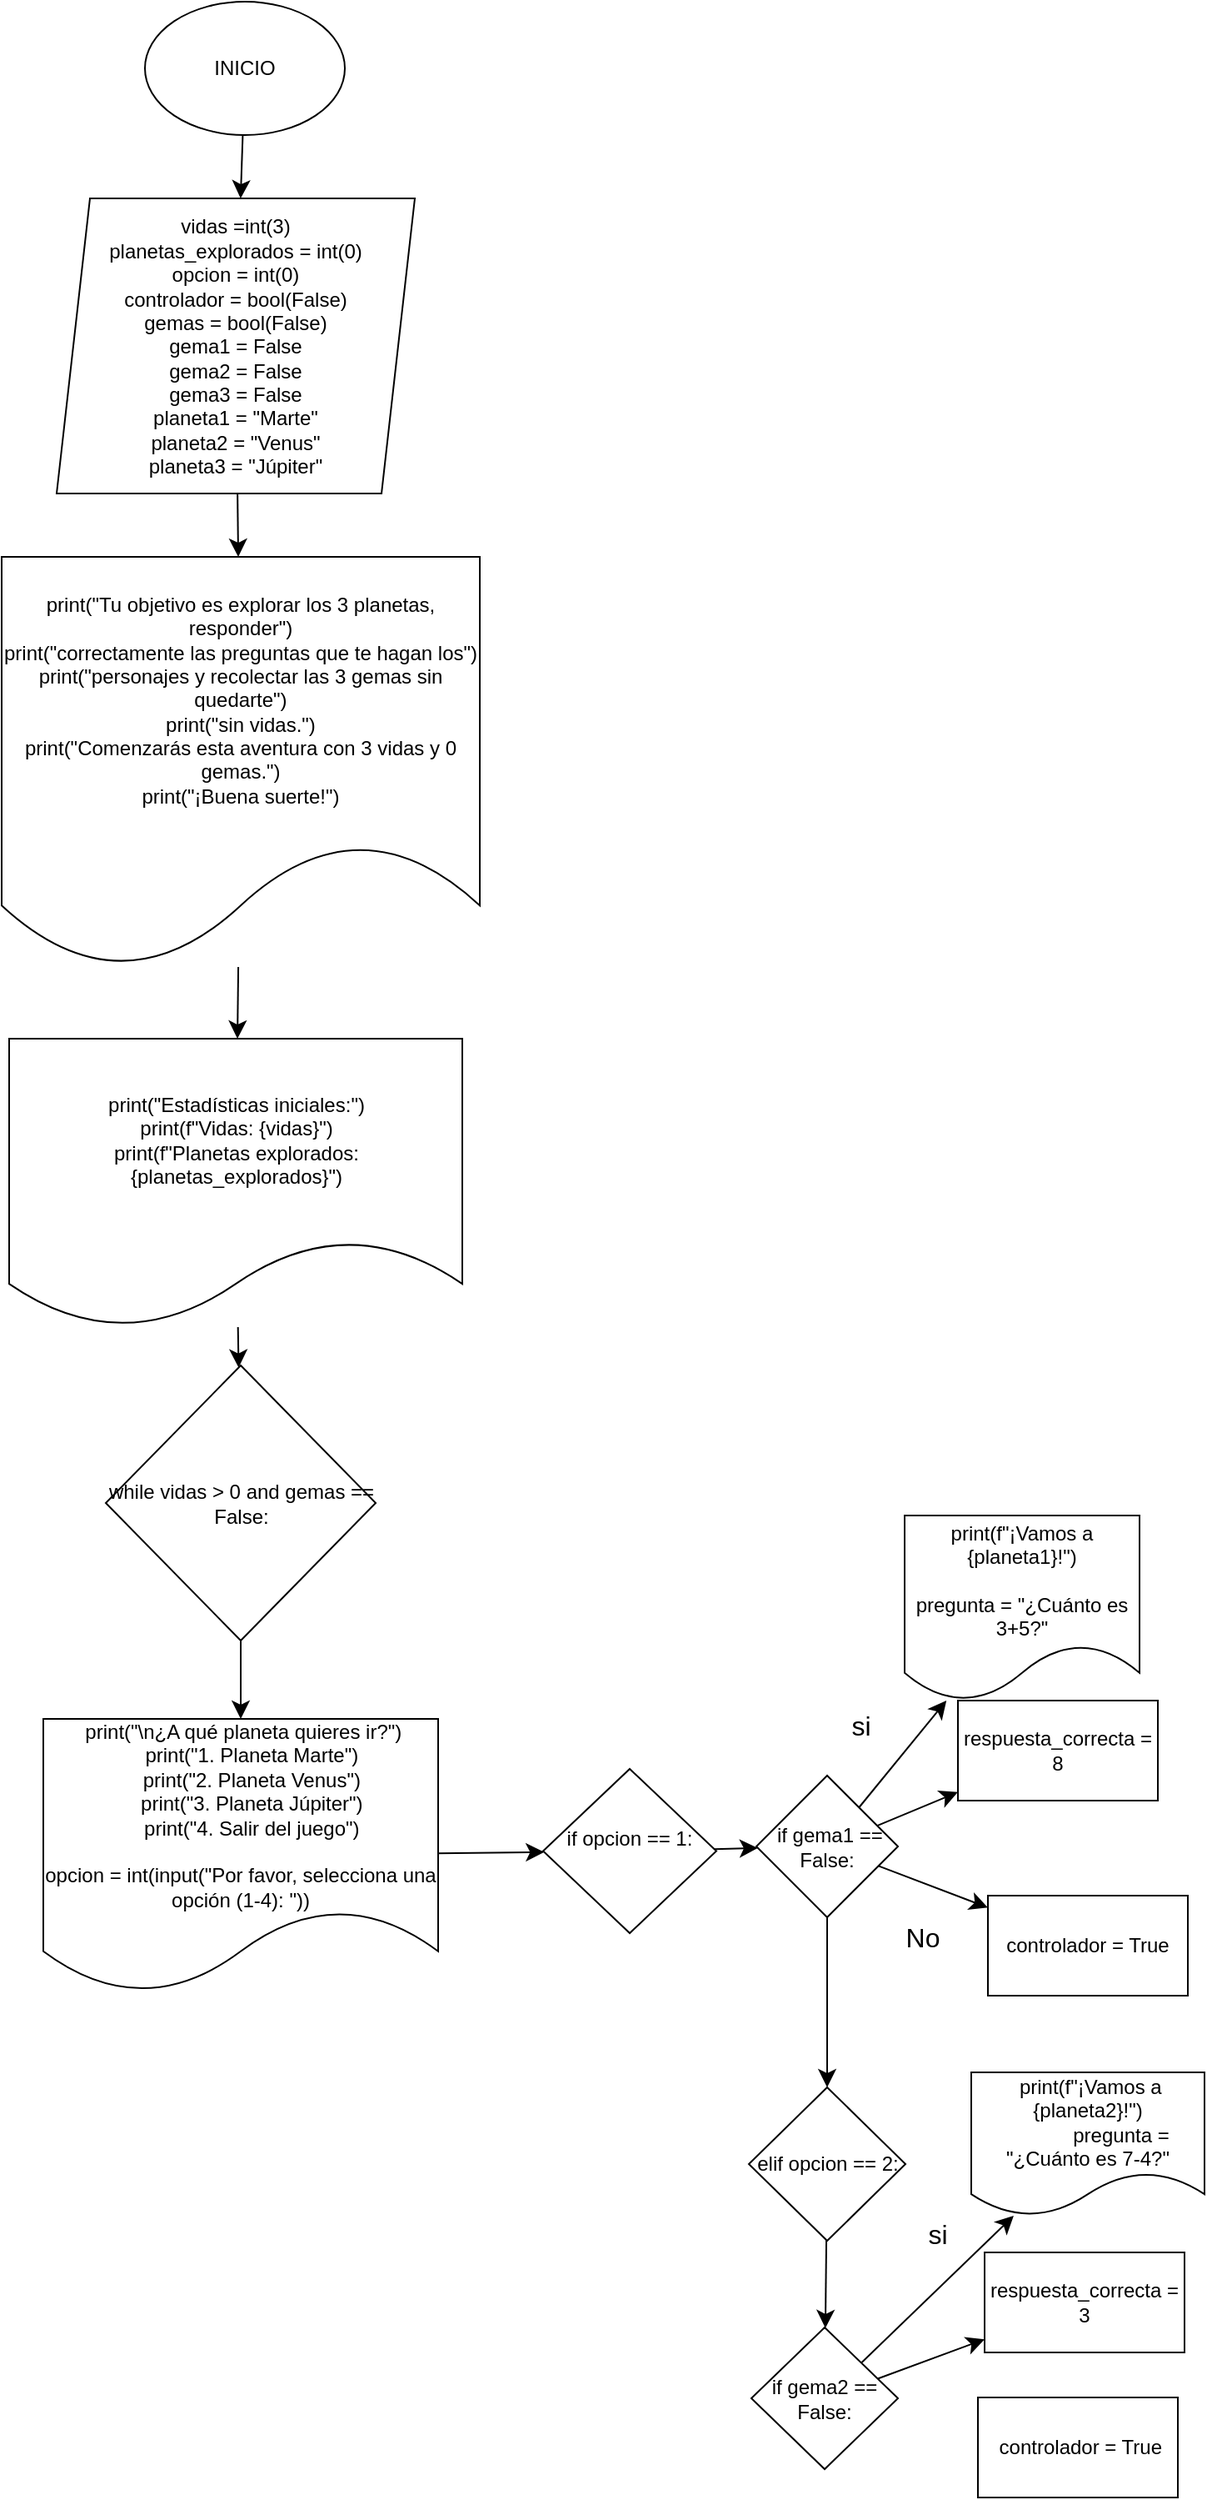 <mxfile version="24.9.0">
  <diagram name="Página-1" id="W4fJ-3JsbLzkZUoCvN_L">
    <mxGraphModel dx="4479" dy="2025" grid="0" gridSize="10" guides="1" tooltips="1" connect="1" arrows="1" fold="1" page="0" pageScale="1" pageWidth="827" pageHeight="1169" math="0" shadow="0">
      <root>
        <mxCell id="0" />
        <mxCell id="1" parent="0" />
        <mxCell id="KyeWPsFgRFGMk8H_n_iJ-14" value="" style="edgeStyle=none;curved=1;rounded=0;orthogonalLoop=1;jettySize=auto;html=1;fontSize=12;startSize=8;endSize=8;" parent="1" source="KyeWPsFgRFGMk8H_n_iJ-1" target="KyeWPsFgRFGMk8H_n_iJ-2" edge="1">
          <mxGeometry relative="1" as="geometry" />
        </mxCell>
        <mxCell id="KyeWPsFgRFGMk8H_n_iJ-1" value="INICIO" style="ellipse;whiteSpace=wrap;html=1;" parent="1" vertex="1">
          <mxGeometry x="-3301" y="-906" width="120" height="80" as="geometry" />
        </mxCell>
        <mxCell id="oSoX7snds7X8gOdMd6aF-5" value="" style="edgeStyle=none;curved=1;rounded=0;orthogonalLoop=1;jettySize=auto;html=1;fontSize=12;startSize=8;endSize=8;" edge="1" parent="1" source="KyeWPsFgRFGMk8H_n_iJ-2" target="oSoX7snds7X8gOdMd6aF-4">
          <mxGeometry relative="1" as="geometry" />
        </mxCell>
        <mxCell id="KyeWPsFgRFGMk8H_n_iJ-2" value="vidas =int(3)&lt;br&gt;planetas_explorados = int(0)&lt;br&gt;opcion = int(0)&lt;br&gt;controlador = bool(False)&lt;br&gt;gemas = bool(False)&lt;br&gt;gema1 = False&lt;br&gt;gema2 = False&lt;br&gt;gema3 = False&lt;br&gt;planeta1 = &quot;Marte&quot;&lt;br&gt;planeta2 = &quot;Venus&quot;&lt;br&gt;planeta3 = &quot;Júpiter&quot;" style="shape=parallelogram;perimeter=parallelogramPerimeter;whiteSpace=wrap;html=1;fixedSize=1;" parent="1" vertex="1">
          <mxGeometry x="-3354" y="-788" width="215" height="177" as="geometry" />
        </mxCell>
        <mxCell id="f43pLu_u4bK0ErfQMYao-5" style="edgeStyle=none;curved=1;rounded=0;orthogonalLoop=1;jettySize=auto;html=1;exitX=0.75;exitY=1;exitDx=0;exitDy=0;fontSize=12;startSize=8;endSize=8;" parent="1" source="KyeWPsFgRFGMk8H_n_iJ-2" target="KyeWPsFgRFGMk8H_n_iJ-2" edge="1">
          <mxGeometry relative="1" as="geometry" />
        </mxCell>
        <mxCell id="oSoX7snds7X8gOdMd6aF-9" value="" style="edgeStyle=none;curved=1;rounded=0;orthogonalLoop=1;jettySize=auto;html=1;fontSize=12;startSize=8;endSize=8;" edge="1" parent="1" source="oSoX7snds7X8gOdMd6aF-4" target="oSoX7snds7X8gOdMd6aF-8">
          <mxGeometry relative="1" as="geometry" />
        </mxCell>
        <mxCell id="oSoX7snds7X8gOdMd6aF-4" value="&lt;br&gt;print(&quot;Tu objetivo es explorar los 3 planetas, responder&quot;)&lt;br&gt;print(&quot;correctamente las preguntas que te hagan los&quot;)&lt;br&gt;print(&quot;personajes y recolectar las 3 gemas sin quedarte&quot;)&lt;br&gt;print(&quot;sin vidas.&quot;)&lt;br&gt;print(&quot;Comenzarás esta aventura con 3 vidas y 0 gemas.&quot;)&lt;br&gt;print(&quot;¡Buena suerte!&quot;)&lt;div&gt;&lt;br/&gt;&lt;/div&gt;" style="shape=document;whiteSpace=wrap;html=1;boundedLbl=1;" vertex="1" parent="1">
          <mxGeometry x="-3387" y="-573" width="287" height="246" as="geometry" />
        </mxCell>
        <mxCell id="oSoX7snds7X8gOdMd6aF-11" value="" style="edgeStyle=none;curved=1;rounded=0;orthogonalLoop=1;jettySize=auto;html=1;fontSize=12;startSize=8;endSize=8;" edge="1" parent="1" source="oSoX7snds7X8gOdMd6aF-8" target="oSoX7snds7X8gOdMd6aF-10">
          <mxGeometry relative="1" as="geometry" />
        </mxCell>
        <mxCell id="oSoX7snds7X8gOdMd6aF-8" value="print(&quot;Estadísticas iniciales:&quot;)&lt;br&gt;print(f&quot;Vidas: {vidas}&quot;)&lt;br&gt;print(f&quot;Planetas explorados: {planetas_explorados}&quot;)" style="shape=document;whiteSpace=wrap;html=1;boundedLbl=1;" vertex="1" parent="1">
          <mxGeometry x="-3382.5" y="-284" width="272" height="173" as="geometry" />
        </mxCell>
        <mxCell id="oSoX7snds7X8gOdMd6aF-13" value="" style="edgeStyle=none;curved=1;rounded=0;orthogonalLoop=1;jettySize=auto;html=1;fontSize=12;startSize=8;endSize=8;" edge="1" parent="1" source="oSoX7snds7X8gOdMd6aF-10" target="oSoX7snds7X8gOdMd6aF-12">
          <mxGeometry relative="1" as="geometry" />
        </mxCell>
        <mxCell id="oSoX7snds7X8gOdMd6aF-10" value="while vidas &amp;gt; 0 and gemas == False:" style="rhombus;whiteSpace=wrap;html=1;" vertex="1" parent="1">
          <mxGeometry x="-3324.5" y="-88" width="162" height="165" as="geometry" />
        </mxCell>
        <mxCell id="oSoX7snds7X8gOdMd6aF-15" value="" style="edgeStyle=none;curved=1;rounded=0;orthogonalLoop=1;jettySize=auto;html=1;fontSize=12;startSize=8;endSize=8;" edge="1" parent="1" source="oSoX7snds7X8gOdMd6aF-12" target="oSoX7snds7X8gOdMd6aF-14">
          <mxGeometry relative="1" as="geometry" />
        </mxCell>
        <mxCell id="oSoX7snds7X8gOdMd6aF-12" value="&amp;nbsp;print(&quot;\n¿A qué planeta quieres ir?&quot;)&lt;br&gt;&amp;nbsp;&amp;nbsp;&amp;nbsp; print(&quot;1. Planeta Marte&quot;)&lt;br&gt;&amp;nbsp;&amp;nbsp;&amp;nbsp; print(&quot;2. Planeta Venus&quot;)&lt;br&gt;&amp;nbsp;&amp;nbsp;&amp;nbsp; print(&quot;3. Planeta Júpiter&quot;)&lt;br&gt;&lt;div&gt;&amp;nbsp;&amp;nbsp;&amp;nbsp; print(&quot;4. Salir del juego&quot;)&lt;/div&gt;&lt;div&gt;&lt;br&gt;&lt;/div&gt;&lt;div&gt;opcion = int(input(&quot;Por favor, selecciona una opción (1-4): &quot;))&lt;br&gt;&lt;/div&gt;" style="shape=document;whiteSpace=wrap;html=1;boundedLbl=1;" vertex="1" parent="1">
          <mxGeometry x="-3362" y="124" width="237" height="164" as="geometry" />
        </mxCell>
        <mxCell id="oSoX7snds7X8gOdMd6aF-18" value="" style="edgeStyle=none;curved=1;rounded=0;orthogonalLoop=1;jettySize=auto;html=1;fontSize=12;startSize=8;endSize=8;" edge="1" parent="1" source="oSoX7snds7X8gOdMd6aF-14" target="oSoX7snds7X8gOdMd6aF-17">
          <mxGeometry relative="1" as="geometry" />
        </mxCell>
        <mxCell id="oSoX7snds7X8gOdMd6aF-14" value="if opcion == 1:&lt;br&gt;&amp;nbsp;&amp;nbsp;&amp;nbsp;&amp;nbsp;&amp;nbsp;&amp;nbsp; " style="rhombus;whiteSpace=wrap;html=1;" vertex="1" parent="1">
          <mxGeometry x="-3062" y="154" width="104" height="98.5" as="geometry" />
        </mxCell>
        <mxCell id="oSoX7snds7X8gOdMd6aF-16" value="print(f&quot;¡Vamos a {planeta1}!&quot;)&lt;br&gt;&lt;div&gt;&amp;nbsp;&amp;nbsp;&amp;nbsp;&amp;nbsp;&amp;nbsp;&amp;nbsp;&amp;nbsp;&amp;nbsp;&amp;nbsp;&amp;nbsp;&amp;nbsp;&amp;nbsp;&lt;/div&gt;&lt;div&gt;pregunta = &quot;¿Cuánto es 3+5?&quot;&lt;/div&gt;" style="shape=document;whiteSpace=wrap;html=1;boundedLbl=1;" vertex="1" parent="1">
          <mxGeometry x="-2845" y="2" width="141" height="111" as="geometry" />
        </mxCell>
        <mxCell id="oSoX7snds7X8gOdMd6aF-20" value="" style="edgeStyle=none;curved=1;rounded=0;orthogonalLoop=1;jettySize=auto;html=1;fontSize=12;startSize=8;endSize=8;" edge="1" parent="1" source="oSoX7snds7X8gOdMd6aF-17" target="oSoX7snds7X8gOdMd6aF-16">
          <mxGeometry relative="1" as="geometry" />
        </mxCell>
        <mxCell id="oSoX7snds7X8gOdMd6aF-21" value="" style="edgeStyle=none;curved=1;rounded=0;orthogonalLoop=1;jettySize=auto;html=1;fontSize=12;startSize=8;endSize=8;" edge="1" parent="1" source="oSoX7snds7X8gOdMd6aF-17" target="oSoX7snds7X8gOdMd6aF-19">
          <mxGeometry relative="1" as="geometry" />
        </mxCell>
        <mxCell id="oSoX7snds7X8gOdMd6aF-23" value="" style="edgeStyle=none;curved=1;rounded=0;orthogonalLoop=1;jettySize=auto;html=1;fontSize=12;startSize=8;endSize=8;" edge="1" parent="1" source="oSoX7snds7X8gOdMd6aF-17" target="oSoX7snds7X8gOdMd6aF-22">
          <mxGeometry relative="1" as="geometry" />
        </mxCell>
        <mxCell id="oSoX7snds7X8gOdMd6aF-27" value="" style="edgeStyle=none;curved=1;rounded=0;orthogonalLoop=1;jettySize=auto;html=1;fontSize=12;startSize=8;endSize=8;" edge="1" parent="1" source="oSoX7snds7X8gOdMd6aF-17" target="oSoX7snds7X8gOdMd6aF-26">
          <mxGeometry relative="1" as="geometry" />
        </mxCell>
        <mxCell id="oSoX7snds7X8gOdMd6aF-17" value="&amp;nbsp;if gema1 == False:" style="rhombus;whiteSpace=wrap;html=1;" vertex="1" parent="1">
          <mxGeometry x="-2934" y="158" width="85" height="85" as="geometry" />
        </mxCell>
        <mxCell id="oSoX7snds7X8gOdMd6aF-19" value="respuesta_correcta = 8" style="rounded=0;whiteSpace=wrap;html=1;" vertex="1" parent="1">
          <mxGeometry x="-2813" y="113" width="120" height="60" as="geometry" />
        </mxCell>
        <mxCell id="oSoX7snds7X8gOdMd6aF-22" value="controlador = True" style="rounded=0;whiteSpace=wrap;html=1;" vertex="1" parent="1">
          <mxGeometry x="-2795" y="230" width="120" height="60" as="geometry" />
        </mxCell>
        <mxCell id="oSoX7snds7X8gOdMd6aF-24" value="si" style="text;strokeColor=none;fillColor=none;html=1;align=center;verticalAlign=middle;whiteSpace=wrap;rounded=0;fontSize=16;" vertex="1" parent="1">
          <mxGeometry x="-2901" y="113" width="60" height="30" as="geometry" />
        </mxCell>
        <mxCell id="oSoX7snds7X8gOdMd6aF-25" value="No" style="text;strokeColor=none;fillColor=none;html=1;align=center;verticalAlign=middle;whiteSpace=wrap;rounded=0;fontSize=16;" vertex="1" parent="1">
          <mxGeometry x="-2864" y="240" width="60" height="30" as="geometry" />
        </mxCell>
        <mxCell id="oSoX7snds7X8gOdMd6aF-29" value="" style="edgeStyle=none;curved=1;rounded=0;orthogonalLoop=1;jettySize=auto;html=1;fontSize=12;startSize=8;endSize=8;" edge="1" parent="1" source="oSoX7snds7X8gOdMd6aF-26" target="oSoX7snds7X8gOdMd6aF-28">
          <mxGeometry relative="1" as="geometry" />
        </mxCell>
        <mxCell id="oSoX7snds7X8gOdMd6aF-26" value="elif opcion == 2: " style="rhombus;whiteSpace=wrap;html=1;" vertex="1" parent="1">
          <mxGeometry x="-2938.5" y="345" width="94" height="92" as="geometry" />
        </mxCell>
        <mxCell id="oSoX7snds7X8gOdMd6aF-39" value="" style="edgeStyle=none;curved=1;rounded=0;orthogonalLoop=1;jettySize=auto;html=1;fontSize=12;startSize=8;endSize=8;" edge="1" parent="1" source="oSoX7snds7X8gOdMd6aF-28" target="oSoX7snds7X8gOdMd6aF-30">
          <mxGeometry relative="1" as="geometry" />
        </mxCell>
        <mxCell id="oSoX7snds7X8gOdMd6aF-40" value="" style="edgeStyle=none;curved=1;rounded=0;orthogonalLoop=1;jettySize=auto;html=1;fontSize=12;startSize=8;endSize=8;" edge="1" parent="1" source="oSoX7snds7X8gOdMd6aF-28" target="oSoX7snds7X8gOdMd6aF-32">
          <mxGeometry relative="1" as="geometry" />
        </mxCell>
        <mxCell id="oSoX7snds7X8gOdMd6aF-28" value="if gema2 == False:" style="rhombus;whiteSpace=wrap;html=1;" vertex="1" parent="1">
          <mxGeometry x="-2937" y="489" width="88" height="85" as="geometry" />
        </mxCell>
        <mxCell id="oSoX7snds7X8gOdMd6aF-30" value="&amp;nbsp;print(f&quot;¡Vamos a {planeta2}!&quot;)&lt;br&gt;&amp;nbsp;&amp;nbsp;&amp;nbsp;&amp;nbsp;&amp;nbsp;&amp;nbsp;&amp;nbsp;&amp;nbsp;&amp;nbsp;&amp;nbsp;&amp;nbsp; pregunta = &quot;¿Cuánto es 7-4?&quot;" style="shape=document;whiteSpace=wrap;html=1;boundedLbl=1;" vertex="1" parent="1">
          <mxGeometry x="-2805" y="336" width="140" height="86" as="geometry" />
        </mxCell>
        <mxCell id="oSoX7snds7X8gOdMd6aF-32" value="respuesta_correcta = 3" style="rounded=0;whiteSpace=wrap;html=1;" vertex="1" parent="1">
          <mxGeometry x="-2797" y="444" width="120" height="60" as="geometry" />
        </mxCell>
        <mxCell id="oSoX7snds7X8gOdMd6aF-37" value="si" style="text;strokeColor=none;fillColor=none;html=1;align=center;verticalAlign=middle;whiteSpace=wrap;rounded=0;fontSize=16;" vertex="1" parent="1">
          <mxGeometry x="-2855" y="418" width="60" height="30" as="geometry" />
        </mxCell>
        <mxCell id="oSoX7snds7X8gOdMd6aF-38" value="&amp;nbsp;controlador = True" style="rounded=0;whiteSpace=wrap;html=1;" vertex="1" parent="1">
          <mxGeometry x="-2801" y="531" width="120" height="60" as="geometry" />
        </mxCell>
      </root>
    </mxGraphModel>
  </diagram>
</mxfile>
